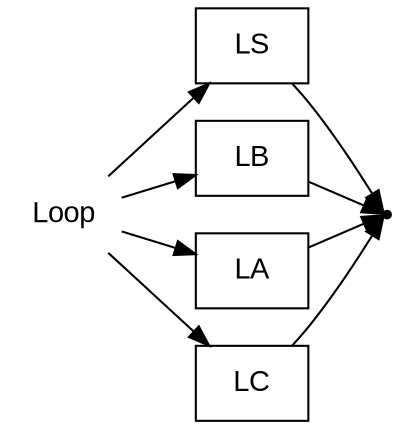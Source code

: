 digraph LOOP {
  rankdir=LR;
  node [fontname="Arial"];
  start [label="Loop" shape=plaintext];
  end [label="" shape=point];
  A [label="LS" shape=box];
  B [label="LB" shape=box];
  C [label="LA" shape=box];
  D [label="LC" shape=box];
  start -> D;
  start -> C;
  start -> B;
  start -> A;
  A -> end;
  B -> end;
  C -> end;
  D -> end;
}